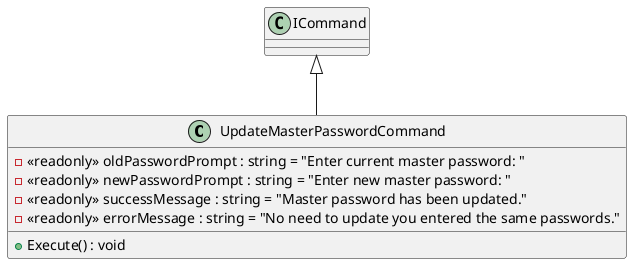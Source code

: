 @startuml
class UpdateMasterPasswordCommand {
    - <<readonly>> oldPasswordPrompt : string = "Enter current master password: "
    - <<readonly>> newPasswordPrompt : string = "Enter new master password: "
    - <<readonly>> successMessage : string = "Master password has been updated."
    - <<readonly>> errorMessage : string = "No need to update you entered the same passwords."
    + Execute() : void
}
ICommand <|-- UpdateMasterPasswordCommand
@enduml

